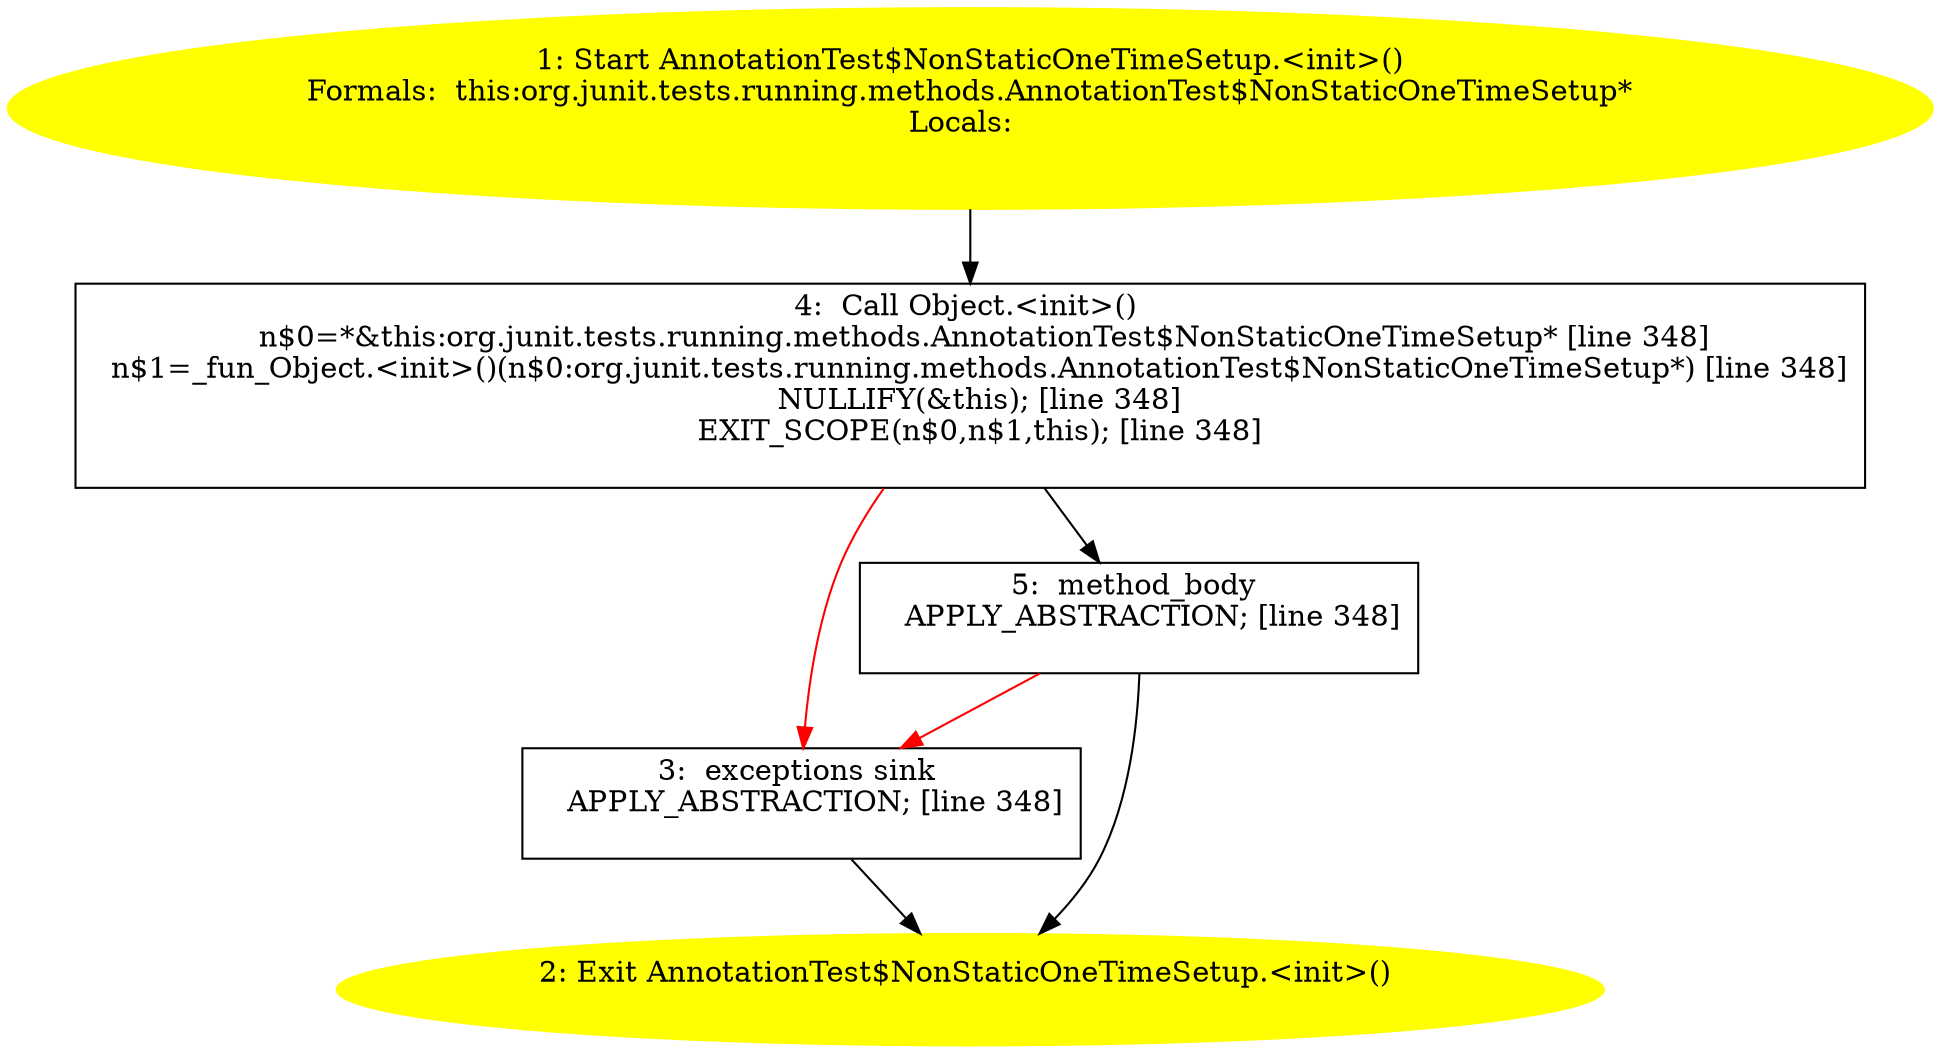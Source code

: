 /* @generated */
digraph cfg {
"org.junit.tests.running.methods.AnnotationTest$NonStaticOneTimeSetup.<init>().6e7f0994abc0a40ffabb5964de421976_1" [label="1: Start AnnotationTest$NonStaticOneTimeSetup.<init>()\nFormals:  this:org.junit.tests.running.methods.AnnotationTest$NonStaticOneTimeSetup*\nLocals:  \n  " color=yellow style=filled]
	

	 "org.junit.tests.running.methods.AnnotationTest$NonStaticOneTimeSetup.<init>().6e7f0994abc0a40ffabb5964de421976_1" -> "org.junit.tests.running.methods.AnnotationTest$NonStaticOneTimeSetup.<init>().6e7f0994abc0a40ffabb5964de421976_4" ;
"org.junit.tests.running.methods.AnnotationTest$NonStaticOneTimeSetup.<init>().6e7f0994abc0a40ffabb5964de421976_2" [label="2: Exit AnnotationTest$NonStaticOneTimeSetup.<init>() \n  " color=yellow style=filled]
	

"org.junit.tests.running.methods.AnnotationTest$NonStaticOneTimeSetup.<init>().6e7f0994abc0a40ffabb5964de421976_3" [label="3:  exceptions sink \n   APPLY_ABSTRACTION; [line 348]\n " shape="box"]
	

	 "org.junit.tests.running.methods.AnnotationTest$NonStaticOneTimeSetup.<init>().6e7f0994abc0a40ffabb5964de421976_3" -> "org.junit.tests.running.methods.AnnotationTest$NonStaticOneTimeSetup.<init>().6e7f0994abc0a40ffabb5964de421976_2" ;
"org.junit.tests.running.methods.AnnotationTest$NonStaticOneTimeSetup.<init>().6e7f0994abc0a40ffabb5964de421976_4" [label="4:  Call Object.<init>() \n   n$0=*&this:org.junit.tests.running.methods.AnnotationTest$NonStaticOneTimeSetup* [line 348]\n  n$1=_fun_Object.<init>()(n$0:org.junit.tests.running.methods.AnnotationTest$NonStaticOneTimeSetup*) [line 348]\n  NULLIFY(&this); [line 348]\n  EXIT_SCOPE(n$0,n$1,this); [line 348]\n " shape="box"]
	

	 "org.junit.tests.running.methods.AnnotationTest$NonStaticOneTimeSetup.<init>().6e7f0994abc0a40ffabb5964de421976_4" -> "org.junit.tests.running.methods.AnnotationTest$NonStaticOneTimeSetup.<init>().6e7f0994abc0a40ffabb5964de421976_5" ;
	 "org.junit.tests.running.methods.AnnotationTest$NonStaticOneTimeSetup.<init>().6e7f0994abc0a40ffabb5964de421976_4" -> "org.junit.tests.running.methods.AnnotationTest$NonStaticOneTimeSetup.<init>().6e7f0994abc0a40ffabb5964de421976_3" [color="red" ];
"org.junit.tests.running.methods.AnnotationTest$NonStaticOneTimeSetup.<init>().6e7f0994abc0a40ffabb5964de421976_5" [label="5:  method_body \n   APPLY_ABSTRACTION; [line 348]\n " shape="box"]
	

	 "org.junit.tests.running.methods.AnnotationTest$NonStaticOneTimeSetup.<init>().6e7f0994abc0a40ffabb5964de421976_5" -> "org.junit.tests.running.methods.AnnotationTest$NonStaticOneTimeSetup.<init>().6e7f0994abc0a40ffabb5964de421976_2" ;
	 "org.junit.tests.running.methods.AnnotationTest$NonStaticOneTimeSetup.<init>().6e7f0994abc0a40ffabb5964de421976_5" -> "org.junit.tests.running.methods.AnnotationTest$NonStaticOneTimeSetup.<init>().6e7f0994abc0a40ffabb5964de421976_3" [color="red" ];
}
